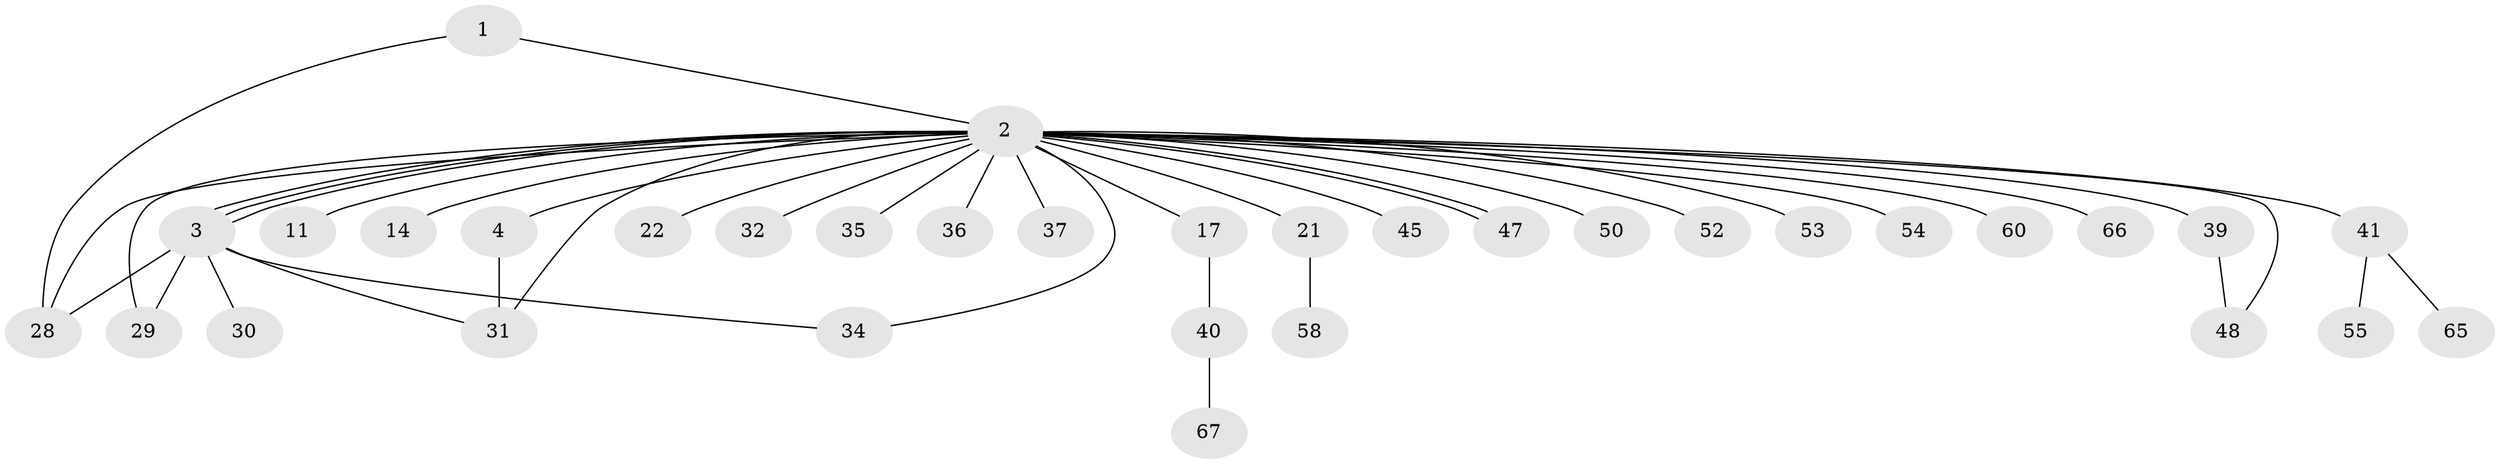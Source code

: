 // original degree distribution, {2: 0.21739130434782608, 32: 0.014492753623188406, 7: 0.014492753623188406, 3: 0.14492753623188406, 1: 0.4492753623188406, 4: 0.08695652173913043, 6: 0.043478260869565216, 9: 0.014492753623188406, 5: 0.014492753623188406}
// Generated by graph-tools (version 1.1) at 2025/14/03/09/25 04:14:42]
// undirected, 34 vertices, 43 edges
graph export_dot {
graph [start="1"]
  node [color=gray90,style=filled];
  1;
  2 [super="+7+5+23+68+16+38+13+51+69+8+18+6+10+19+24"];
  3 [super="+25+44+12+9"];
  4 [super="+33"];
  11;
  14;
  17;
  21;
  22;
  28;
  29;
  30;
  31;
  32;
  34 [super="+46"];
  35;
  36;
  37;
  39;
  40;
  41;
  45 [super="+61+63+62"];
  47;
  48 [super="+49"];
  50;
  52;
  53;
  54;
  55;
  58;
  60;
  65;
  66;
  67;
  1 -- 2;
  1 -- 28;
  2 -- 3 [weight=3];
  2 -- 3;
  2 -- 3;
  2 -- 4;
  2 -- 21;
  2 -- 31;
  2 -- 32 [weight=2];
  2 -- 37;
  2 -- 39;
  2 -- 47;
  2 -- 47;
  2 -- 48;
  2 -- 60;
  2 -- 34;
  2 -- 36;
  2 -- 17;
  2 -- 50;
  2 -- 54;
  2 -- 29;
  2 -- 28;
  2 -- 14;
  2 -- 41 [weight=2];
  2 -- 35;
  2 -- 52;
  2 -- 53;
  2 -- 22;
  2 -- 11;
  2 -- 45;
  2 -- 66;
  3 -- 34;
  3 -- 28;
  3 -- 29;
  3 -- 30;
  3 -- 31;
  4 -- 31;
  17 -- 40;
  21 -- 58;
  39 -- 48;
  40 -- 67;
  41 -- 55;
  41 -- 65;
}
